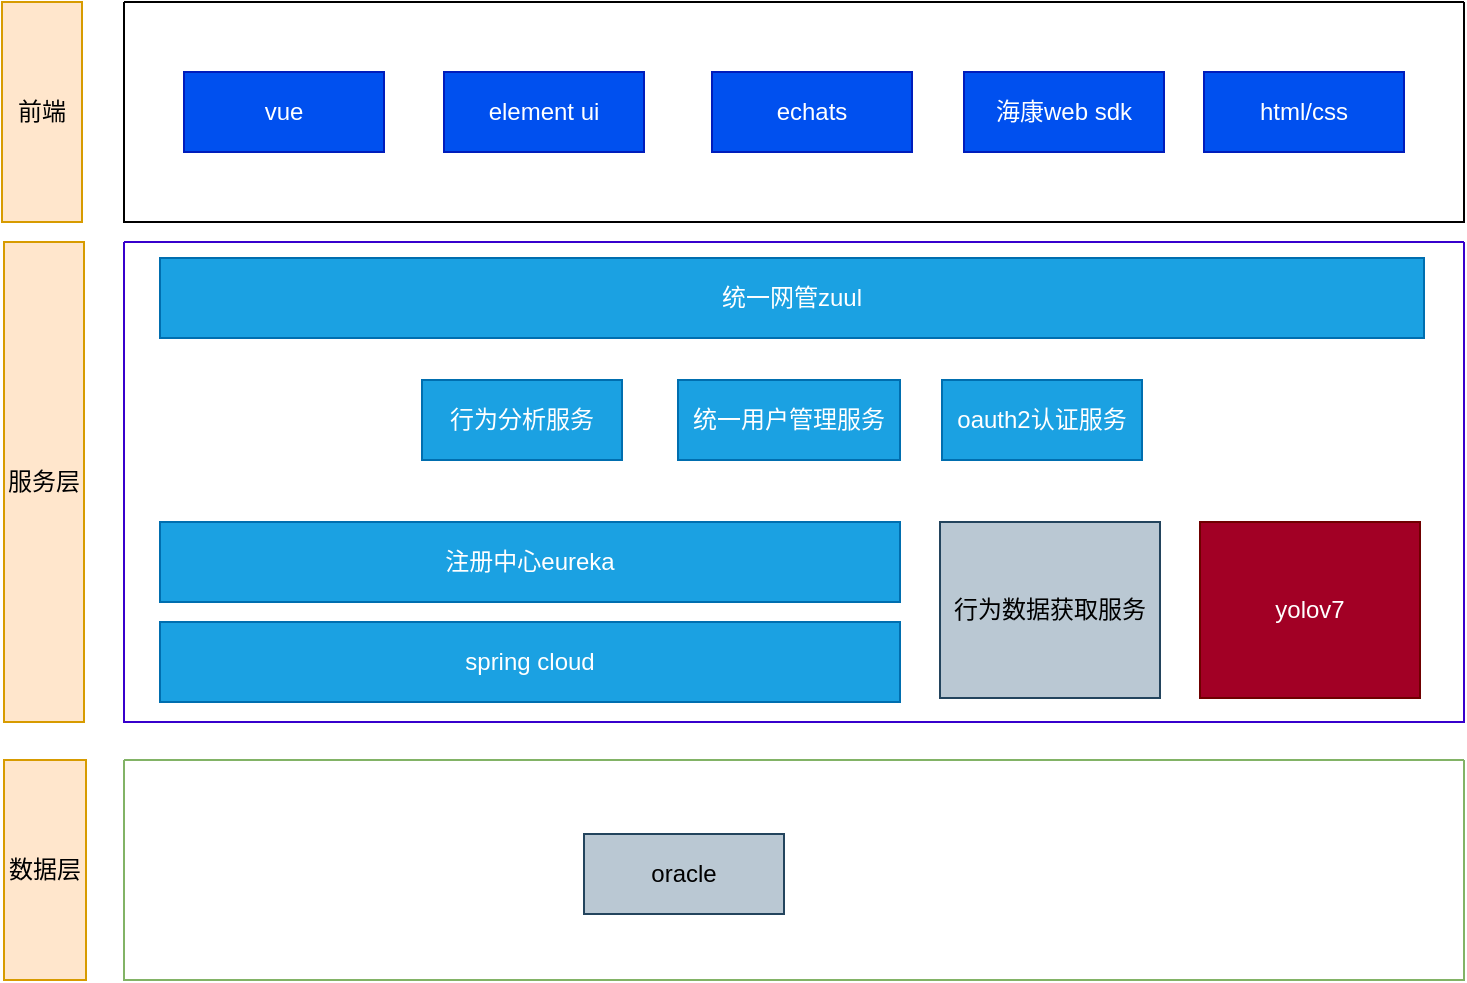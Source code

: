 <mxfile version="21.8.1" type="github">
  <diagram name="第 1 页" id="elk43JXTNHSnNoxRmuOH">
    <mxGraphModel dx="1434" dy="758" grid="1" gridSize="10" guides="1" tooltips="1" connect="1" arrows="1" fold="1" page="1" pageScale="1" pageWidth="827" pageHeight="1169" math="0" shadow="0">
      <root>
        <mxCell id="0" />
        <mxCell id="1" parent="0" />
        <mxCell id="yu3goCcK6a1j_ML2S7no-13" value="" style="swimlane;startSize=0;fillColor=#d5e8d4;strokeColor=#82b366;" parent="1" vertex="1">
          <mxGeometry x="120" y="549" width="670" height="110" as="geometry">
            <mxRectangle x="260" y="130" width="50" height="40" as="alternateBounds" />
          </mxGeometry>
        </mxCell>
        <mxCell id="yu3goCcK6a1j_ML2S7no-17" value="oracle" style="rounded=0;whiteSpace=wrap;html=1;fillColor=#bac8d3;strokeColor=#23445d;" parent="yu3goCcK6a1j_ML2S7no-13" vertex="1">
          <mxGeometry x="230" y="37" width="100" height="40" as="geometry" />
        </mxCell>
        <mxCell id="yu3goCcK6a1j_ML2S7no-14" value="前端" style="rounded=0;whiteSpace=wrap;html=1;fillColor=#ffe6cc;strokeColor=#d79b00;" parent="1" vertex="1">
          <mxGeometry x="59" y="170" width="40" height="110" as="geometry" />
        </mxCell>
        <mxCell id="yu3goCcK6a1j_ML2S7no-15" value="服务层" style="rounded=0;whiteSpace=wrap;html=1;fillColor=#ffe6cc;strokeColor=#d79b00;" parent="1" vertex="1">
          <mxGeometry x="60" y="290" width="40" height="240" as="geometry" />
        </mxCell>
        <mxCell id="yu3goCcK6a1j_ML2S7no-16" value="数据层" style="rounded=0;whiteSpace=wrap;html=1;fillColor=#ffe6cc;strokeColor=#d79b00;" parent="1" vertex="1">
          <mxGeometry x="60" y="549" width="41" height="110" as="geometry" />
        </mxCell>
        <mxCell id="yu3goCcK6a1j_ML2S7no-24" value="" style="swimlane;startSize=0;fillColor=#6a00ff;strokeColor=#3700CC;fontColor=#ffffff;" parent="1" vertex="1">
          <mxGeometry x="120" y="290" width="670" height="240" as="geometry">
            <mxRectangle x="260" y="130" width="50" height="40" as="alternateBounds" />
          </mxGeometry>
        </mxCell>
        <mxCell id="yu3goCcK6a1j_ML2S7no-25" value="行为分析服务" style="rounded=0;whiteSpace=wrap;html=1;fillColor=#1ba1e2;fontColor=#ffffff;strokeColor=#006EAF;" parent="yu3goCcK6a1j_ML2S7no-24" vertex="1">
          <mxGeometry x="149" y="69" width="100" height="40" as="geometry" />
        </mxCell>
        <mxCell id="yu3goCcK6a1j_ML2S7no-26" value="统一用户管理服务" style="rounded=0;whiteSpace=wrap;html=1;fillColor=#1ba1e2;fontColor=#ffffff;strokeColor=#006EAF;" parent="yu3goCcK6a1j_ML2S7no-24" vertex="1">
          <mxGeometry x="277" y="69" width="111" height="40" as="geometry" />
        </mxCell>
        <mxCell id="yu3goCcK6a1j_ML2S7no-27" value="oauth2认证服务" style="rounded=0;whiteSpace=wrap;html=1;fillColor=#1ba1e2;fontColor=#ffffff;strokeColor=#006EAF;" parent="yu3goCcK6a1j_ML2S7no-24" vertex="1">
          <mxGeometry x="409" y="69" width="100" height="40" as="geometry" />
        </mxCell>
        <mxCell id="yu3goCcK6a1j_ML2S7no-28" value="spring cloud" style="rounded=0;whiteSpace=wrap;html=1;fillColor=#1ba1e2;fontColor=#ffffff;strokeColor=#006EAF;" parent="yu3goCcK6a1j_ML2S7no-24" vertex="1">
          <mxGeometry x="18" y="190" width="370" height="40" as="geometry" />
        </mxCell>
        <mxCell id="yu3goCcK6a1j_ML2S7no-29" value="注册中心eureka" style="rounded=0;whiteSpace=wrap;html=1;fillColor=#1ba1e2;fontColor=#ffffff;strokeColor=#006EAF;" parent="yu3goCcK6a1j_ML2S7no-24" vertex="1">
          <mxGeometry x="18" y="140" width="370" height="40" as="geometry" />
        </mxCell>
        <mxCell id="yu3goCcK6a1j_ML2S7no-30" value="统一网管zuul" style="rounded=0;whiteSpace=wrap;html=1;fillColor=#1ba1e2;fontColor=#ffffff;strokeColor=#006EAF;" parent="yu3goCcK6a1j_ML2S7no-24" vertex="1">
          <mxGeometry x="18" y="8" width="632" height="40" as="geometry" />
        </mxCell>
        <mxCell id="yu3goCcK6a1j_ML2S7no-31" value="行为数据获取服务" style="rounded=0;whiteSpace=wrap;html=1;fillColor=#bac8d3;strokeColor=#23445d;" parent="yu3goCcK6a1j_ML2S7no-24" vertex="1">
          <mxGeometry x="408" y="140" width="110" height="88" as="geometry" />
        </mxCell>
        <mxCell id="yu3goCcK6a1j_ML2S7no-32" value="yolov7" style="rounded=0;whiteSpace=wrap;html=1;fillColor=#a20025;fontColor=#ffffff;strokeColor=#6F0000;" parent="yu3goCcK6a1j_ML2S7no-24" vertex="1">
          <mxGeometry x="538" y="140" width="110" height="88" as="geometry" />
        </mxCell>
        <mxCell id="yu3goCcK6a1j_ML2S7no-33" value="" style="swimlane;startSize=0;" parent="1" vertex="1">
          <mxGeometry x="120" y="170" width="670" height="110" as="geometry">
            <mxRectangle x="260" y="130" width="50" height="40" as="alternateBounds" />
          </mxGeometry>
        </mxCell>
        <mxCell id="yu3goCcK6a1j_ML2S7no-34" value="vue" style="rounded=0;whiteSpace=wrap;html=1;fillColor=#0050ef;fontColor=#ffffff;strokeColor=#001DBC;" parent="yu3goCcK6a1j_ML2S7no-33" vertex="1">
          <mxGeometry x="30" y="35" width="100" height="40" as="geometry" />
        </mxCell>
        <mxCell id="yu3goCcK6a1j_ML2S7no-35" value="element ui" style="rounded=0;whiteSpace=wrap;html=1;fillColor=#0050ef;fontColor=#ffffff;strokeColor=#001DBC;" parent="yu3goCcK6a1j_ML2S7no-33" vertex="1">
          <mxGeometry x="160" y="35" width="100" height="40" as="geometry" />
        </mxCell>
        <mxCell id="yu3goCcK6a1j_ML2S7no-36" value="echats" style="rounded=0;whiteSpace=wrap;html=1;fillColor=#0050ef;fontColor=#ffffff;strokeColor=#001DBC;" parent="yu3goCcK6a1j_ML2S7no-33" vertex="1">
          <mxGeometry x="294" y="35" width="100" height="40" as="geometry" />
        </mxCell>
        <mxCell id="yu3goCcK6a1j_ML2S7no-37" value="海康web sdk" style="rounded=0;whiteSpace=wrap;html=1;fillColor=#0050ef;fontColor=#ffffff;strokeColor=#001DBC;" parent="yu3goCcK6a1j_ML2S7no-33" vertex="1">
          <mxGeometry x="420" y="35" width="100" height="40" as="geometry" />
        </mxCell>
        <mxCell id="GcVBbksykPwXRVc-K8WK-1" value="html/css" style="rounded=0;whiteSpace=wrap;html=1;fillColor=#0050ef;fontColor=#ffffff;strokeColor=#001DBC;" vertex="1" parent="yu3goCcK6a1j_ML2S7no-33">
          <mxGeometry x="540" y="35" width="100" height="40" as="geometry" />
        </mxCell>
      </root>
    </mxGraphModel>
  </diagram>
</mxfile>
